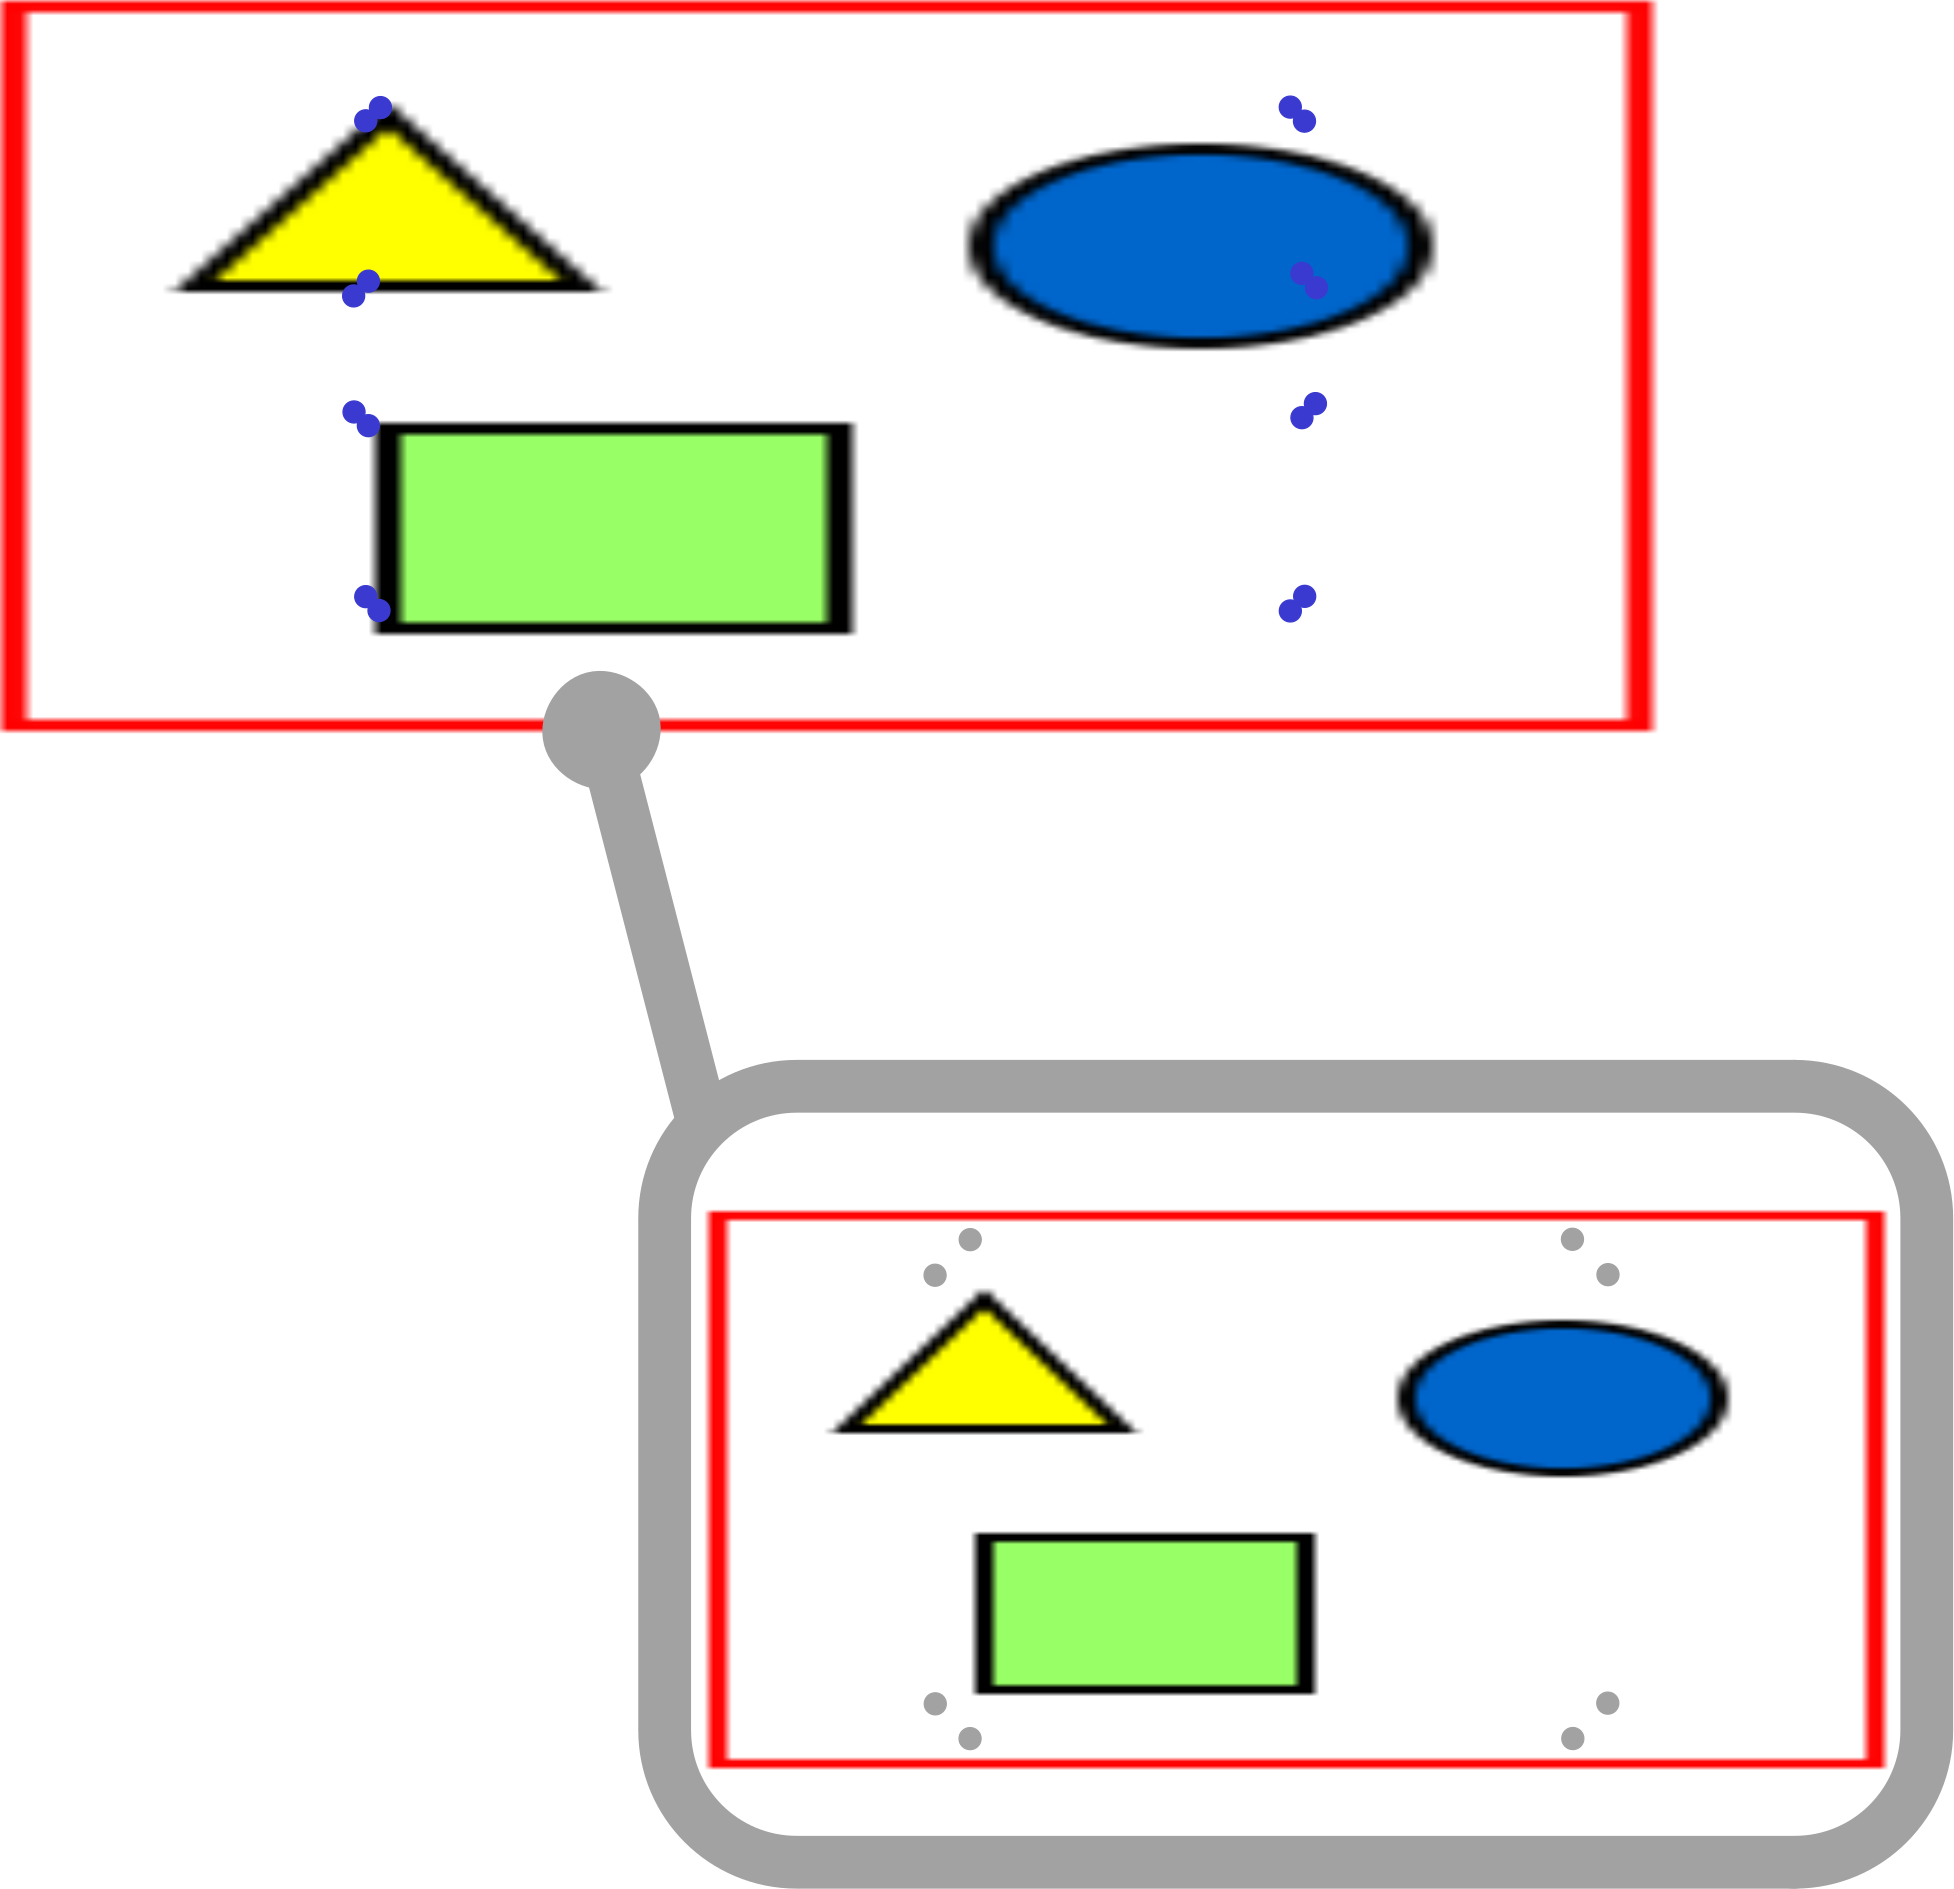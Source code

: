 <?xml version="1.0" encoding="UTF-8"?>
<dia:diagram xmlns:dia="http://www.lysator.liu.se/~alla/dia/">
  <dia:layer name="images" visible="true">
    <dia:object type="Standard - Image" version="0" id="O0">
      <dia:attribute name="obj_pos">
        <dia:point val="-12.061,-28.141"/>
      </dia:attribute>
      <dia:attribute name="obj_bb">
        <dia:rectangle val="-12.111,-28.191;113.089,27.209"/>
      </dia:attribute>
      <dia:attribute name="elem_corner">
        <dia:point val="-12.061,-28.141"/>
      </dia:attribute>
      <dia:attribute name="elem_width">
        <dia:real val="125.1"/>
      </dia:attribute>
      <dia:attribute name="elem_height">
        <dia:real val="55.3"/>
      </dia:attribute>
      <dia:attribute name="draw_border">
        <dia:boolean val="false"/>
      </dia:attribute>
      <dia:attribute name="keep_aspect">
        <dia:boolean val="true"/>
      </dia:attribute>
      <dia:attribute name="file">
        <dia:string>#01_01.png#</dia:string>
      </dia:attribute>
    </dia:object>
    <dia:object type="Standard - Image" version="0" id="O1">
      <dia:attribute name="obj_pos">
        <dia:point val="41.559,63.559"/>
      </dia:attribute>
      <dia:attribute name="obj_bb">
        <dia:rectangle val="41.508,63.509;130.661,105.772"/>
      </dia:attribute>
      <dia:attribute name="elem_corner">
        <dia:point val="41.559,63.559"/>
      </dia:attribute>
      <dia:attribute name="elem_width">
        <dia:real val="89.053"/>
      </dia:attribute>
      <dia:attribute name="elem_height">
        <dia:real val="42.163"/>
      </dia:attribute>
      <dia:attribute name="draw_border">
        <dia:boolean val="false"/>
      </dia:attribute>
      <dia:attribute name="keep_aspect">
        <dia:boolean val="true"/>
      </dia:attribute>
      <dia:attribute name="file">
        <dia:string>#01_02.png#</dia:string>
      </dia:attribute>
    </dia:object>
  </dia:layer>
  <dia:layer name="extras" visible="true" active="true">
    <dia:object type="Standard - Line" version="0" id="O2">
      <dia:attribute name="obj_pos">
        <dia:point val="41.145,57.007"/>
      </dia:attribute>
      <dia:attribute name="obj_bb">
        <dia:rectangle val="28.272,21.932;43.581,59.443"/>
      </dia:attribute>
      <dia:attribute name="conn_endpoints">
        <dia:point val="41.145,57.007"/>
        <dia:point val="32.808,24.671"/>
      </dia:attribute>
      <dia:attribute name="numcp">
        <dia:int val="1"/>
      </dia:attribute>
      <dia:attribute name="line_color">
        <dia:color val="#a2a2a2"/>
      </dia:attribute>
      <dia:attribute name="line_width">
        <dia:real val="4"/>
      </dia:attribute>
      <dia:attribute name="end_arrow">
        <dia:enum val="8"/>
      </dia:attribute>
      <dia:attribute name="end_arrow_length">
        <dia:real val="5"/>
      </dia:attribute>
      <dia:attribute name="end_arrow_width">
        <dia:real val="5"/>
      </dia:attribute>
      <dia:connections>
        <dia:connection handle="0" to="O3" connection="0"/>
      </dia:connections>
    </dia:object>
    <dia:object type="Standard - Box" version="0" id="O3">
      <dia:attribute name="obj_pos">
        <dia:point val="38.216,54.078"/>
      </dia:attribute>
      <dia:attribute name="obj_bb">
        <dia:rectangle val="36.216,52.078;135.832,114.863"/>
      </dia:attribute>
      <dia:attribute name="elem_corner">
        <dia:point val="38.216,54.078"/>
      </dia:attribute>
      <dia:attribute name="elem_width">
        <dia:real val="95.616"/>
      </dia:attribute>
      <dia:attribute name="elem_height">
        <dia:real val="58.784"/>
      </dia:attribute>
      <dia:attribute name="border_width">
        <dia:real val="4"/>
      </dia:attribute>
      <dia:attribute name="border_color">
        <dia:color val="#a2a2a2"/>
      </dia:attribute>
      <dia:attribute name="show_background">
        <dia:boolean val="false"/>
      </dia:attribute>
      <dia:attribute name="corner_radius">
        <dia:real val="10"/>
      </dia:attribute>
    </dia:object>
    <dia:object type="Standard - Ellipse" version="0" id="O4">
      <dia:attribute name="obj_pos">
        <dia:point val="46.341,52.278"/>
      </dia:attribute>
      <dia:attribute name="obj_bb">
        <dia:rectangle val="46.291,52.228;49.861,55.798"/>
      </dia:attribute>
      <dia:attribute name="elem_corner">
        <dia:point val="46.341,52.278"/>
      </dia:attribute>
      <dia:attribute name="elem_width">
        <dia:real val="3.47"/>
      </dia:attribute>
      <dia:attribute name="elem_height">
        <dia:real val="3.47"/>
      </dia:attribute>
      <dia:attribute name="border_width">
        <dia:real val="0.1"/>
      </dia:attribute>
      <dia:attribute name="border_color">
        <dia:color val="#a2a2a2"/>
      </dia:attribute>
      <dia:attribute name="inner_color">
        <dia:color val="#a2a2a2"/>
      </dia:attribute>
      <dia:attribute name="aspect">
        <dia:enum val="2"/>
      </dia:attribute>
    </dia:object>
    <dia:object type="Standard - Ellipse" version="0" id="O5">
      <dia:attribute name="obj_pos">
        <dia:point val="36.398,62.584"/>
      </dia:attribute>
      <dia:attribute name="obj_bb">
        <dia:rectangle val="36.348,62.534;39.918,66.103"/>
      </dia:attribute>
      <dia:attribute name="elem_corner">
        <dia:point val="36.398,62.584"/>
      </dia:attribute>
      <dia:attribute name="elem_width">
        <dia:real val="3.47"/>
      </dia:attribute>
      <dia:attribute name="elem_height">
        <dia:real val="3.47"/>
      </dia:attribute>
      <dia:attribute name="border_width">
        <dia:real val="0.1"/>
      </dia:attribute>
      <dia:attribute name="border_color">
        <dia:color val="#a2a2a2"/>
      </dia:attribute>
      <dia:attribute name="inner_color">
        <dia:color val="#a2a2a2"/>
      </dia:attribute>
      <dia:attribute name="aspect">
        <dia:enum val="2"/>
      </dia:attribute>
    </dia:object>
    <dia:object type="Standard - Ellipse" version="0" id="O6">
      <dia:attribute name="obj_pos">
        <dia:point val="36.341,101.222"/>
      </dia:attribute>
      <dia:attribute name="obj_bb">
        <dia:rectangle val="36.291,101.172;39.861,104.742"/>
      </dia:attribute>
      <dia:attribute name="elem_corner">
        <dia:point val="36.341,101.222"/>
      </dia:attribute>
      <dia:attribute name="elem_width">
        <dia:real val="3.47"/>
      </dia:attribute>
      <dia:attribute name="elem_height">
        <dia:real val="3.47"/>
      </dia:attribute>
      <dia:attribute name="border_width">
        <dia:real val="0.1"/>
      </dia:attribute>
      <dia:attribute name="border_color">
        <dia:color val="#a2a2a2"/>
      </dia:attribute>
      <dia:attribute name="inner_color">
        <dia:color val="#a2a2a2"/>
      </dia:attribute>
      <dia:attribute name="aspect">
        <dia:enum val="2"/>
      </dia:attribute>
    </dia:object>
    <dia:object type="Standard - Ellipse" version="0" id="O7">
      <dia:attribute name="obj_pos">
        <dia:point val="46.437,111.24"/>
      </dia:attribute>
      <dia:attribute name="obj_bb">
        <dia:rectangle val="46.387,111.19;49.957,114.76"/>
      </dia:attribute>
      <dia:attribute name="elem_corner">
        <dia:point val="46.437,111.24"/>
      </dia:attribute>
      <dia:attribute name="elem_width">
        <dia:real val="3.47"/>
      </dia:attribute>
      <dia:attribute name="elem_height">
        <dia:real val="3.47"/>
      </dia:attribute>
      <dia:attribute name="border_width">
        <dia:real val="0.1"/>
      </dia:attribute>
      <dia:attribute name="border_color">
        <dia:color val="#a2a2a2"/>
      </dia:attribute>
      <dia:attribute name="inner_color">
        <dia:color val="#a2a2a2"/>
      </dia:attribute>
      <dia:attribute name="aspect">
        <dia:enum val="2"/>
      </dia:attribute>
    </dia:object>
    <dia:object type="Standard - Ellipse" version="0" id="O8">
      <dia:attribute name="obj_pos">
        <dia:point val="122.038,111.343"/>
      </dia:attribute>
      <dia:attribute name="obj_bb">
        <dia:rectangle val="121.988,111.293;125.558,114.863"/>
      </dia:attribute>
      <dia:attribute name="elem_corner">
        <dia:point val="122.038,111.343"/>
      </dia:attribute>
      <dia:attribute name="elem_width">
        <dia:real val="3.47"/>
      </dia:attribute>
      <dia:attribute name="elem_height">
        <dia:real val="3.47"/>
      </dia:attribute>
      <dia:attribute name="border_width">
        <dia:real val="0.1"/>
      </dia:attribute>
      <dia:attribute name="border_color">
        <dia:color val="#a2a2a2"/>
      </dia:attribute>
      <dia:attribute name="inner_color">
        <dia:color val="#a2a2a2"/>
      </dia:attribute>
      <dia:attribute name="aspect">
        <dia:enum val="2"/>
      </dia:attribute>
    </dia:object>
    <dia:object type="Standard - Ellipse" version="0" id="O9">
      <dia:attribute name="obj_pos">
        <dia:point val="132.279,101.142"/>
      </dia:attribute>
      <dia:attribute name="obj_bb">
        <dia:rectangle val="132.229,101.092;135.799,104.662"/>
      </dia:attribute>
      <dia:attribute name="elem_corner">
        <dia:point val="132.279,101.142"/>
      </dia:attribute>
      <dia:attribute name="elem_width">
        <dia:real val="3.47"/>
      </dia:attribute>
      <dia:attribute name="elem_height">
        <dia:real val="3.47"/>
      </dia:attribute>
      <dia:attribute name="border_width">
        <dia:real val="0.1"/>
      </dia:attribute>
      <dia:attribute name="border_color">
        <dia:color val="#a2a2a2"/>
      </dia:attribute>
      <dia:attribute name="inner_color">
        <dia:color val="#a2a2a2"/>
      </dia:attribute>
      <dia:attribute name="aspect">
        <dia:enum val="2"/>
      </dia:attribute>
    </dia:object>
    <dia:object type="Standard - Ellipse" version="0" id="O10">
      <dia:attribute name="obj_pos">
        <dia:point val="132.282,62.282"/>
      </dia:attribute>
      <dia:attribute name="obj_bb">
        <dia:rectangle val="132.232,62.233;135.802,65.802"/>
      </dia:attribute>
      <dia:attribute name="elem_corner">
        <dia:point val="132.282,62.282"/>
      </dia:attribute>
      <dia:attribute name="elem_width">
        <dia:real val="3.47"/>
      </dia:attribute>
      <dia:attribute name="elem_height">
        <dia:real val="3.47"/>
      </dia:attribute>
      <dia:attribute name="border_width">
        <dia:real val="0.1"/>
      </dia:attribute>
      <dia:attribute name="border_color">
        <dia:color val="#a2a2a2"/>
      </dia:attribute>
      <dia:attribute name="inner_color">
        <dia:color val="#a2a2a2"/>
      </dia:attribute>
      <dia:attribute name="aspect">
        <dia:enum val="2"/>
      </dia:attribute>
    </dia:object>
    <dia:object type="Standard - Ellipse" version="0" id="O11">
      <dia:attribute name="obj_pos">
        <dia:point val="122.08,52.127"/>
      </dia:attribute>
      <dia:attribute name="obj_bb">
        <dia:rectangle val="122.03,52.077;125.6,55.647"/>
      </dia:attribute>
      <dia:attribute name="elem_corner">
        <dia:point val="122.08,52.127"/>
      </dia:attribute>
      <dia:attribute name="elem_width">
        <dia:real val="3.47"/>
      </dia:attribute>
      <dia:attribute name="elem_height">
        <dia:real val="3.47"/>
      </dia:attribute>
      <dia:attribute name="border_width">
        <dia:real val="0.1"/>
      </dia:attribute>
      <dia:attribute name="border_color">
        <dia:color val="#a2a2a2"/>
      </dia:attribute>
      <dia:attribute name="inner_color">
        <dia:color val="#a2a2a2"/>
      </dia:attribute>
      <dia:attribute name="aspect">
        <dia:enum val="2"/>
      </dia:attribute>
    </dia:object>
    <dia:object type="Standard - Ellipse" version="0" id="O12">
      <dia:attribute name="obj_pos">
        <dia:point val="60.53,64.86"/>
      </dia:attribute>
      <dia:attribute name="obj_bb">
        <dia:rectangle val="60.48,64.81;62.25,66.58"/>
      </dia:attribute>
      <dia:attribute name="elem_corner">
        <dia:point val="60.53,64.86"/>
      </dia:attribute>
      <dia:attribute name="elem_width">
        <dia:real val="1.67"/>
      </dia:attribute>
      <dia:attribute name="elem_height">
        <dia:real val="1.67"/>
      </dia:attribute>
      <dia:attribute name="border_width">
        <dia:real val="0.1"/>
      </dia:attribute>
      <dia:attribute name="border_color">
        <dia:color val="#a2a2a2"/>
      </dia:attribute>
      <dia:attribute name="inner_color">
        <dia:color val="#a2a2a2"/>
      </dia:attribute>
      <dia:attribute name="aspect">
        <dia:enum val="2"/>
      </dia:attribute>
    </dia:object>
    <dia:object type="Standard - Ellipse" version="0" id="O13">
      <dia:attribute name="obj_pos">
        <dia:point val="57.867,67.557"/>
      </dia:attribute>
      <dia:attribute name="obj_bb">
        <dia:rectangle val="57.817,67.507;59.587,69.277"/>
      </dia:attribute>
      <dia:attribute name="elem_corner">
        <dia:point val="57.867,67.557"/>
      </dia:attribute>
      <dia:attribute name="elem_width">
        <dia:real val="1.67"/>
      </dia:attribute>
      <dia:attribute name="elem_height">
        <dia:real val="1.67"/>
      </dia:attribute>
      <dia:attribute name="border_width">
        <dia:real val="0.1"/>
      </dia:attribute>
      <dia:attribute name="border_color">
        <dia:color val="#a2a2a2"/>
      </dia:attribute>
      <dia:attribute name="inner_color">
        <dia:color val="#a2a2a2"/>
      </dia:attribute>
      <dia:attribute name="aspect">
        <dia:enum val="2"/>
      </dia:attribute>
    </dia:object>
    <dia:object type="Standard - Ellipse" version="0" id="O14">
      <dia:attribute name="obj_pos">
        <dia:point val="57.882,100.026"/>
      </dia:attribute>
      <dia:attribute name="obj_bb">
        <dia:rectangle val="57.832,99.976;59.602,101.746"/>
      </dia:attribute>
      <dia:attribute name="elem_corner">
        <dia:point val="57.882,100.026"/>
      </dia:attribute>
      <dia:attribute name="elem_width">
        <dia:real val="1.67"/>
      </dia:attribute>
      <dia:attribute name="elem_height">
        <dia:real val="1.67"/>
      </dia:attribute>
      <dia:attribute name="border_width">
        <dia:real val="0.1"/>
      </dia:attribute>
      <dia:attribute name="border_color">
        <dia:color val="#a2a2a2"/>
      </dia:attribute>
      <dia:attribute name="inner_color">
        <dia:color val="#a2a2a2"/>
      </dia:attribute>
      <dia:attribute name="aspect">
        <dia:enum val="2"/>
      </dia:attribute>
    </dia:object>
    <dia:object type="Standard - Ellipse" version="0" id="O15">
      <dia:attribute name="obj_pos">
        <dia:point val="60.518,102.662"/>
      </dia:attribute>
      <dia:attribute name="obj_bb">
        <dia:rectangle val="60.468,102.612;62.238,104.382"/>
      </dia:attribute>
      <dia:attribute name="elem_corner">
        <dia:point val="60.518,102.662"/>
      </dia:attribute>
      <dia:attribute name="elem_width">
        <dia:real val="1.67"/>
      </dia:attribute>
      <dia:attribute name="elem_height">
        <dia:real val="1.67"/>
      </dia:attribute>
      <dia:attribute name="border_width">
        <dia:real val="0.1"/>
      </dia:attribute>
      <dia:attribute name="border_color">
        <dia:color val="#a2a2a2"/>
      </dia:attribute>
      <dia:attribute name="inner_color">
        <dia:color val="#a2a2a2"/>
      </dia:attribute>
      <dia:attribute name="aspect">
        <dia:enum val="2"/>
      </dia:attribute>
    </dia:object>
    <dia:object type="Standard - Ellipse" version="0" id="O16">
      <dia:attribute name="obj_pos">
        <dia:point val="106.182,102.656"/>
      </dia:attribute>
      <dia:attribute name="obj_bb">
        <dia:rectangle val="106.132,102.606;107.902,104.376"/>
      </dia:attribute>
      <dia:attribute name="elem_corner">
        <dia:point val="106.182,102.656"/>
      </dia:attribute>
      <dia:attribute name="elem_width">
        <dia:real val="1.67"/>
      </dia:attribute>
      <dia:attribute name="elem_height">
        <dia:real val="1.67"/>
      </dia:attribute>
      <dia:attribute name="border_width">
        <dia:real val="0.1"/>
      </dia:attribute>
      <dia:attribute name="border_color">
        <dia:color val="#a2a2a2"/>
      </dia:attribute>
      <dia:attribute name="inner_color">
        <dia:color val="#a2a2a2"/>
      </dia:attribute>
      <dia:attribute name="aspect">
        <dia:enum val="2"/>
      </dia:attribute>
    </dia:object>
    <dia:object type="Standard - Ellipse" version="0" id="O17">
      <dia:attribute name="obj_pos">
        <dia:point val="108.83,99.974"/>
      </dia:attribute>
      <dia:attribute name="obj_bb">
        <dia:rectangle val="108.78,99.924;110.55,101.694"/>
      </dia:attribute>
      <dia:attribute name="elem_corner">
        <dia:point val="108.83,99.974"/>
      </dia:attribute>
      <dia:attribute name="elem_width">
        <dia:real val="1.67"/>
      </dia:attribute>
      <dia:attribute name="elem_height">
        <dia:real val="1.67"/>
      </dia:attribute>
      <dia:attribute name="border_width">
        <dia:real val="0.1"/>
      </dia:attribute>
      <dia:attribute name="border_color">
        <dia:color val="#a2a2a2"/>
      </dia:attribute>
      <dia:attribute name="inner_color">
        <dia:color val="#a2a2a2"/>
      </dia:attribute>
      <dia:attribute name="aspect">
        <dia:enum val="2"/>
      </dia:attribute>
    </dia:object>
    <dia:object type="Standard - Ellipse" version="0" id="O18">
      <dia:attribute name="obj_pos">
        <dia:point val="108.845,67.514"/>
      </dia:attribute>
      <dia:attribute name="obj_bb">
        <dia:rectangle val="108.795,67.464;110.565,69.234"/>
      </dia:attribute>
      <dia:attribute name="elem_corner">
        <dia:point val="108.845,67.514"/>
      </dia:attribute>
      <dia:attribute name="elem_width">
        <dia:real val="1.67"/>
      </dia:attribute>
      <dia:attribute name="elem_height">
        <dia:real val="1.67"/>
      </dia:attribute>
      <dia:attribute name="border_width">
        <dia:real val="0.1"/>
      </dia:attribute>
      <dia:attribute name="border_color">
        <dia:color val="#a2a2a2"/>
      </dia:attribute>
      <dia:attribute name="inner_color">
        <dia:color val="#a2a2a2"/>
      </dia:attribute>
      <dia:attribute name="aspect">
        <dia:enum val="2"/>
      </dia:attribute>
    </dia:object>
    <dia:object type="Standard - Ellipse" version="0" id="O19">
      <dia:attribute name="obj_pos">
        <dia:point val="106.154,64.834"/>
      </dia:attribute>
      <dia:attribute name="obj_bb">
        <dia:rectangle val="106.104,64.784;107.874,66.554"/>
      </dia:attribute>
      <dia:attribute name="elem_corner">
        <dia:point val="106.154,64.834"/>
      </dia:attribute>
      <dia:attribute name="elem_width">
        <dia:real val="1.67"/>
      </dia:attribute>
      <dia:attribute name="elem_height">
        <dia:real val="1.67"/>
      </dia:attribute>
      <dia:attribute name="border_width">
        <dia:real val="0.1"/>
      </dia:attribute>
      <dia:attribute name="border_color">
        <dia:color val="#a2a2a2"/>
      </dia:attribute>
      <dia:attribute name="inner_color">
        <dia:color val="#a2a2a2"/>
      </dia:attribute>
      <dia:attribute name="aspect">
        <dia:enum val="2"/>
      </dia:attribute>
    </dia:object>
    <dia:object type="Standard - Ellipse" version="0" id="O20">
      <dia:attribute name="obj_pos">
        <dia:point val="14.736,-19.899"/>
      </dia:attribute>
      <dia:attribute name="obj_bb">
        <dia:rectangle val="14.686,-19.949;16.456,-18.179"/>
      </dia:attribute>
      <dia:attribute name="elem_corner">
        <dia:point val="14.736,-19.899"/>
      </dia:attribute>
      <dia:attribute name="elem_width">
        <dia:real val="1.67"/>
      </dia:attribute>
      <dia:attribute name="elem_height">
        <dia:real val="1.67"/>
      </dia:attribute>
      <dia:attribute name="border_width">
        <dia:real val="0.1"/>
      </dia:attribute>
      <dia:attribute name="border_color">
        <dia:color val="#3a3ad0"/>
      </dia:attribute>
      <dia:attribute name="inner_color">
        <dia:color val="#3a3ad0"/>
      </dia:attribute>
      <dia:attribute name="aspect">
        <dia:enum val="2"/>
      </dia:attribute>
    </dia:object>
    <dia:object type="Standard - Ellipse" version="0" id="O21">
      <dia:attribute name="obj_pos">
        <dia:point val="15.851,-20.901"/>
      </dia:attribute>
      <dia:attribute name="obj_bb">
        <dia:rectangle val="15.8,-20.951;17.57,-19.181"/>
      </dia:attribute>
      <dia:attribute name="elem_corner">
        <dia:point val="15.851,-20.901"/>
      </dia:attribute>
      <dia:attribute name="elem_width">
        <dia:real val="1.67"/>
      </dia:attribute>
      <dia:attribute name="elem_height">
        <dia:real val="1.67"/>
      </dia:attribute>
      <dia:attribute name="border_width">
        <dia:real val="0.1"/>
      </dia:attribute>
      <dia:attribute name="border_color">
        <dia:color val="#3a3ad0"/>
      </dia:attribute>
      <dia:attribute name="inner_color">
        <dia:color val="#3a3ad0"/>
      </dia:attribute>
      <dia:attribute name="aspect">
        <dia:enum val="2"/>
      </dia:attribute>
    </dia:object>
    <dia:object type="Standard - Ellipse" version="0" id="O22">
      <dia:attribute name="obj_pos">
        <dia:point val="14.939,-7.753"/>
      </dia:attribute>
      <dia:attribute name="obj_bb">
        <dia:rectangle val="14.889,-7.803;16.659,-6.033"/>
      </dia:attribute>
      <dia:attribute name="elem_corner">
        <dia:point val="14.939,-7.753"/>
      </dia:attribute>
      <dia:attribute name="elem_width">
        <dia:real val="1.67"/>
      </dia:attribute>
      <dia:attribute name="elem_height">
        <dia:real val="1.67"/>
      </dia:attribute>
      <dia:attribute name="border_width">
        <dia:real val="0.1"/>
      </dia:attribute>
      <dia:attribute name="border_color">
        <dia:color val="#3a3ad0"/>
      </dia:attribute>
      <dia:attribute name="inner_color">
        <dia:color val="#3a3ad0"/>
      </dia:attribute>
      <dia:attribute name="aspect">
        <dia:enum val="2"/>
      </dia:attribute>
    </dia:object>
    <dia:object type="Standard - Ellipse" version="0" id="O23">
      <dia:attribute name="obj_pos">
        <dia:point val="13.82,-6.635"/>
      </dia:attribute>
      <dia:attribute name="obj_bb">
        <dia:rectangle val="13.771,-6.685;15.54,-4.915"/>
      </dia:attribute>
      <dia:attribute name="elem_corner">
        <dia:point val="13.82,-6.635"/>
      </dia:attribute>
      <dia:attribute name="elem_width">
        <dia:real val="1.67"/>
      </dia:attribute>
      <dia:attribute name="elem_height">
        <dia:real val="1.67"/>
      </dia:attribute>
      <dia:attribute name="border_width">
        <dia:real val="0.1"/>
      </dia:attribute>
      <dia:attribute name="border_color">
        <dia:color val="#3a3ad0"/>
      </dia:attribute>
      <dia:attribute name="inner_color">
        <dia:color val="#3a3ad0"/>
      </dia:attribute>
      <dia:attribute name="aspect">
        <dia:enum val="2"/>
      </dia:attribute>
    </dia:object>
    <dia:object type="Standard - Ellipse" version="0" id="O24">
      <dia:attribute name="obj_pos">
        <dia:point val="13.849,2.158"/>
      </dia:attribute>
      <dia:attribute name="obj_bb">
        <dia:rectangle val="13.799,2.108;15.569,3.878"/>
      </dia:attribute>
      <dia:attribute name="elem_corner">
        <dia:point val="13.849,2.158"/>
      </dia:attribute>
      <dia:attribute name="elem_width">
        <dia:real val="1.67"/>
      </dia:attribute>
      <dia:attribute name="elem_height">
        <dia:real val="1.67"/>
      </dia:attribute>
      <dia:attribute name="border_width">
        <dia:real val="0.1"/>
      </dia:attribute>
      <dia:attribute name="border_color">
        <dia:color val="#3a3ad0"/>
      </dia:attribute>
      <dia:attribute name="inner_color">
        <dia:color val="#3a3ad0"/>
      </dia:attribute>
      <dia:attribute name="aspect">
        <dia:enum val="2"/>
      </dia:attribute>
    </dia:object>
    <dia:object type="Standard - Ellipse" version="0" id="O25">
      <dia:attribute name="obj_pos">
        <dia:point val="14.935,3.195"/>
      </dia:attribute>
      <dia:attribute name="obj_bb">
        <dia:rectangle val="14.885,3.145;16.655,4.915"/>
      </dia:attribute>
      <dia:attribute name="elem_corner">
        <dia:point val="14.935,3.195"/>
      </dia:attribute>
      <dia:attribute name="elem_width">
        <dia:real val="1.67"/>
      </dia:attribute>
      <dia:attribute name="elem_height">
        <dia:real val="1.67"/>
      </dia:attribute>
      <dia:attribute name="border_width">
        <dia:real val="0.1"/>
      </dia:attribute>
      <dia:attribute name="border_color">
        <dia:color val="#3a3ad0"/>
      </dia:attribute>
      <dia:attribute name="inner_color">
        <dia:color val="#3a3ad0"/>
      </dia:attribute>
      <dia:attribute name="aspect">
        <dia:enum val="2"/>
      </dia:attribute>
    </dia:object>
    <dia:object type="Standard - Ellipse" version="0" id="O26">
      <dia:attribute name="obj_pos">
        <dia:point val="14.738,16.149"/>
      </dia:attribute>
      <dia:attribute name="obj_bb">
        <dia:rectangle val="14.688,16.099;16.458,17.869"/>
      </dia:attribute>
      <dia:attribute name="elem_corner">
        <dia:point val="14.738,16.149"/>
      </dia:attribute>
      <dia:attribute name="elem_width">
        <dia:real val="1.67"/>
      </dia:attribute>
      <dia:attribute name="elem_height">
        <dia:real val="1.67"/>
      </dia:attribute>
      <dia:attribute name="border_width">
        <dia:real val="0.1"/>
      </dia:attribute>
      <dia:attribute name="border_color">
        <dia:color val="#3a3ad0"/>
      </dia:attribute>
      <dia:attribute name="inner_color">
        <dia:color val="#3a3ad0"/>
      </dia:attribute>
      <dia:attribute name="aspect">
        <dia:enum val="2"/>
      </dia:attribute>
    </dia:object>
    <dia:object type="Standard - Ellipse" version="0" id="O27">
      <dia:attribute name="obj_pos">
        <dia:point val="15.741,17.202"/>
      </dia:attribute>
      <dia:attribute name="obj_bb">
        <dia:rectangle val="15.691,17.152;17.461,18.922"/>
      </dia:attribute>
      <dia:attribute name="elem_corner">
        <dia:point val="15.741,17.202"/>
      </dia:attribute>
      <dia:attribute name="elem_width">
        <dia:real val="1.67"/>
      </dia:attribute>
      <dia:attribute name="elem_height">
        <dia:real val="1.67"/>
      </dia:attribute>
      <dia:attribute name="border_width">
        <dia:real val="0.1"/>
      </dia:attribute>
      <dia:attribute name="border_color">
        <dia:color val="#3a3ad0"/>
      </dia:attribute>
      <dia:attribute name="inner_color">
        <dia:color val="#3a3ad0"/>
      </dia:attribute>
      <dia:attribute name="aspect">
        <dia:enum val="2"/>
      </dia:attribute>
    </dia:object>
    <dia:object type="Standard - Ellipse" version="0" id="O28">
      <dia:attribute name="obj_pos">
        <dia:point val="84.781,17.231"/>
      </dia:attribute>
      <dia:attribute name="obj_bb">
        <dia:rectangle val="84.731,17.181;86.501,18.951"/>
      </dia:attribute>
      <dia:attribute name="elem_corner">
        <dia:point val="84.781,17.231"/>
      </dia:attribute>
      <dia:attribute name="elem_width">
        <dia:real val="1.67"/>
      </dia:attribute>
      <dia:attribute name="elem_height">
        <dia:real val="1.67"/>
      </dia:attribute>
      <dia:attribute name="border_width">
        <dia:real val="0.1"/>
      </dia:attribute>
      <dia:attribute name="border_color">
        <dia:color val="#3a3ad0"/>
      </dia:attribute>
      <dia:attribute name="inner_color">
        <dia:color val="#3a3ad0"/>
      </dia:attribute>
      <dia:attribute name="aspect">
        <dia:enum val="2"/>
      </dia:attribute>
    </dia:object>
    <dia:object type="Standard - Ellipse" version="0" id="O29">
      <dia:attribute name="obj_pos">
        <dia:point val="85.868,16.125"/>
      </dia:attribute>
      <dia:attribute name="obj_bb">
        <dia:rectangle val="85.818,16.075;87.588,17.845"/>
      </dia:attribute>
      <dia:attribute name="elem_corner">
        <dia:point val="85.868,16.125"/>
      </dia:attribute>
      <dia:attribute name="elem_width">
        <dia:real val="1.67"/>
      </dia:attribute>
      <dia:attribute name="elem_height">
        <dia:real val="1.67"/>
      </dia:attribute>
      <dia:attribute name="border_width">
        <dia:real val="0.1"/>
      </dia:attribute>
      <dia:attribute name="border_color">
        <dia:color val="#3a3ad0"/>
      </dia:attribute>
      <dia:attribute name="inner_color">
        <dia:color val="#3a3ad0"/>
      </dia:attribute>
      <dia:attribute name="aspect">
        <dia:enum val="2"/>
      </dia:attribute>
    </dia:object>
    <dia:object type="Standard - Ellipse" version="0" id="O30">
      <dia:attribute name="obj_pos">
        <dia:point val="85.661,2.59"/>
      </dia:attribute>
      <dia:attribute name="obj_bb">
        <dia:rectangle val="85.611,2.54;87.381,4.31"/>
      </dia:attribute>
      <dia:attribute name="elem_corner">
        <dia:point val="85.661,2.59"/>
      </dia:attribute>
      <dia:attribute name="elem_width">
        <dia:real val="1.67"/>
      </dia:attribute>
      <dia:attribute name="elem_height">
        <dia:real val="1.67"/>
      </dia:attribute>
      <dia:attribute name="border_width">
        <dia:real val="0.1"/>
      </dia:attribute>
      <dia:attribute name="border_color">
        <dia:color val="#3a3ad0"/>
      </dia:attribute>
      <dia:attribute name="inner_color">
        <dia:color val="#3a3ad0"/>
      </dia:attribute>
      <dia:attribute name="aspect">
        <dia:enum val="2"/>
      </dia:attribute>
    </dia:object>
    <dia:object type="Standard - Ellipse" version="0" id="O31">
      <dia:attribute name="obj_pos">
        <dia:point val="86.681,1.526"/>
      </dia:attribute>
      <dia:attribute name="obj_bb">
        <dia:rectangle val="86.631,1.476;88.401,3.246"/>
      </dia:attribute>
      <dia:attribute name="elem_corner">
        <dia:point val="86.681,1.526"/>
      </dia:attribute>
      <dia:attribute name="elem_width">
        <dia:real val="1.67"/>
      </dia:attribute>
      <dia:attribute name="elem_height">
        <dia:real val="1.67"/>
      </dia:attribute>
      <dia:attribute name="border_width">
        <dia:real val="0.1"/>
      </dia:attribute>
      <dia:attribute name="border_color">
        <dia:color val="#3a3ad0"/>
      </dia:attribute>
      <dia:attribute name="inner_color">
        <dia:color val="#3a3ad0"/>
      </dia:attribute>
      <dia:attribute name="aspect">
        <dia:enum val="2"/>
      </dia:attribute>
    </dia:object>
    <dia:object type="Standard - Ellipse" version="0" id="O32">
      <dia:attribute name="obj_pos">
        <dia:point val="85.656,-8.342"/>
      </dia:attribute>
      <dia:attribute name="obj_bb">
        <dia:rectangle val="85.606,-8.392;87.376,-6.622"/>
      </dia:attribute>
      <dia:attribute name="elem_corner">
        <dia:point val="85.656,-8.342"/>
      </dia:attribute>
      <dia:attribute name="elem_width">
        <dia:real val="1.67"/>
      </dia:attribute>
      <dia:attribute name="elem_height">
        <dia:real val="1.67"/>
      </dia:attribute>
      <dia:attribute name="border_width">
        <dia:real val="0.1"/>
      </dia:attribute>
      <dia:attribute name="border_color">
        <dia:color val="#3a3ad0"/>
      </dia:attribute>
      <dia:attribute name="inner_color">
        <dia:color val="#3a3ad0"/>
      </dia:attribute>
      <dia:attribute name="aspect">
        <dia:enum val="2"/>
      </dia:attribute>
    </dia:object>
    <dia:object type="Standard - Ellipse" version="0" id="O33">
      <dia:attribute name="obj_pos">
        <dia:point val="86.757,-7.252"/>
      </dia:attribute>
      <dia:attribute name="obj_bb">
        <dia:rectangle val="86.707,-7.302;88.477,-5.532"/>
      </dia:attribute>
      <dia:attribute name="elem_corner">
        <dia:point val="86.757,-7.252"/>
      </dia:attribute>
      <dia:attribute name="elem_width">
        <dia:real val="1.67"/>
      </dia:attribute>
      <dia:attribute name="elem_height">
        <dia:real val="1.67"/>
      </dia:attribute>
      <dia:attribute name="border_width">
        <dia:real val="0.1"/>
      </dia:attribute>
      <dia:attribute name="border_color">
        <dia:color val="#3a3ad0"/>
      </dia:attribute>
      <dia:attribute name="inner_color">
        <dia:color val="#3a3ad0"/>
      </dia:attribute>
      <dia:attribute name="aspect">
        <dia:enum val="2"/>
      </dia:attribute>
    </dia:object>
    <dia:object type="Standard - Ellipse" version="0" id="O34">
      <dia:attribute name="obj_pos">
        <dia:point val="84.778,-20.937"/>
      </dia:attribute>
      <dia:attribute name="obj_bb">
        <dia:rectangle val="84.728,-20.987;86.498,-19.217"/>
      </dia:attribute>
      <dia:attribute name="elem_corner">
        <dia:point val="84.778,-20.937"/>
      </dia:attribute>
      <dia:attribute name="elem_width">
        <dia:real val="1.67"/>
      </dia:attribute>
      <dia:attribute name="elem_height">
        <dia:real val="1.67"/>
      </dia:attribute>
      <dia:attribute name="border_width">
        <dia:real val="0.1"/>
      </dia:attribute>
      <dia:attribute name="border_color">
        <dia:color val="#3a3ad0"/>
      </dia:attribute>
      <dia:attribute name="inner_color">
        <dia:color val="#3a3ad0"/>
      </dia:attribute>
      <dia:attribute name="aspect">
        <dia:enum val="2"/>
      </dia:attribute>
    </dia:object>
    <dia:object type="Standard - Ellipse" version="0" id="O35">
      <dia:attribute name="obj_pos">
        <dia:point val="85.852,-19.874"/>
      </dia:attribute>
      <dia:attribute name="obj_bb">
        <dia:rectangle val="85.802,-19.924;87.572,-18.154"/>
      </dia:attribute>
      <dia:attribute name="elem_corner">
        <dia:point val="85.852,-19.874"/>
      </dia:attribute>
      <dia:attribute name="elem_width">
        <dia:real val="1.67"/>
      </dia:attribute>
      <dia:attribute name="elem_height">
        <dia:real val="1.67"/>
      </dia:attribute>
      <dia:attribute name="border_width">
        <dia:real val="0.1"/>
      </dia:attribute>
      <dia:attribute name="border_color">
        <dia:color val="#3a3ad0"/>
      </dia:attribute>
      <dia:attribute name="inner_color">
        <dia:color val="#3a3ad0"/>
      </dia:attribute>
      <dia:attribute name="aspect">
        <dia:enum val="2"/>
      </dia:attribute>
    </dia:object>
  </dia:layer>
</dia:diagram>
